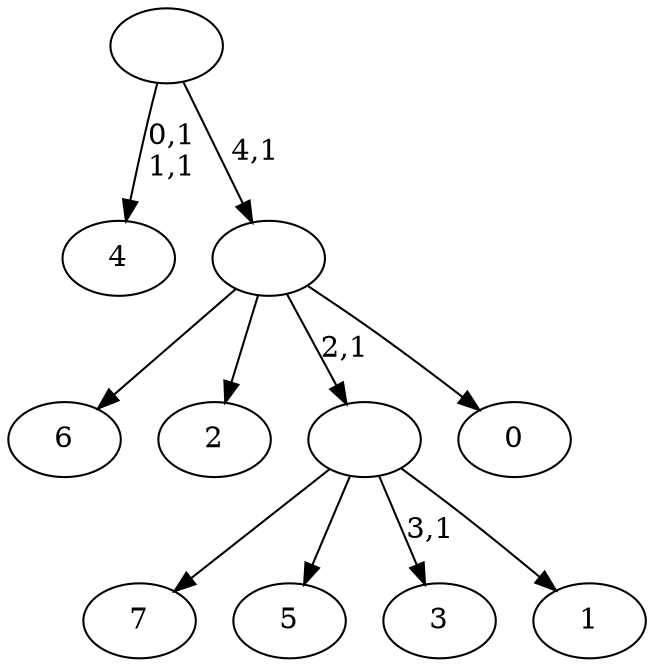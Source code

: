 digraph T {
	13 [label="7"]
	12 [label="6"]
	11 [label="5"]
	10 [label="4"]
	7 [label="3"]
	5 [label="2"]
	4 [label="1"]
	3 [label=""]
	2 [label="0"]
	1 [label=""]
	0 [label=""]
	3 -> 7 [label="3,1"]
	3 -> 13 [label=""]
	3 -> 11 [label=""]
	3 -> 4 [label=""]
	1 -> 12 [label=""]
	1 -> 5 [label=""]
	1 -> 3 [label="2,1"]
	1 -> 2 [label=""]
	0 -> 10 [label="0,1\n1,1"]
	0 -> 1 [label="4,1"]
}
